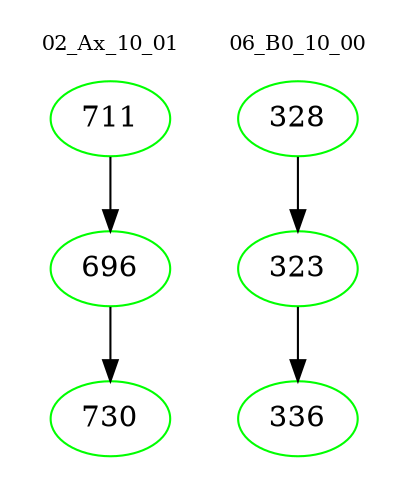 digraph{
subgraph cluster_0 {
color = white
label = "02_Ax_10_01";
fontsize=10;
T0_711 [label="711", color="green"]
T0_711 -> T0_696 [color="black"]
T0_696 [label="696", color="green"]
T0_696 -> T0_730 [color="black"]
T0_730 [label="730", color="green"]
}
subgraph cluster_1 {
color = white
label = "06_B0_10_00";
fontsize=10;
T1_328 [label="328", color="green"]
T1_328 -> T1_323 [color="black"]
T1_323 [label="323", color="green"]
T1_323 -> T1_336 [color="black"]
T1_336 [label="336", color="green"]
}
}
